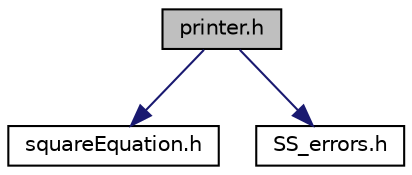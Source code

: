 digraph "printer.h"
{
 // LATEX_PDF_SIZE
  edge [fontname="Helvetica",fontsize="10",labelfontname="Helvetica",labelfontsize="10"];
  node [fontname="Helvetica",fontsize="10",shape=record];
  Node1 [label="printer.h",height=0.2,width=0.4,color="black", fillcolor="grey75", style="filled", fontcolor="black",tooltip=" "];
  Node1 -> Node2 [color="midnightblue",fontsize="10",style="solid",fontname="Helvetica"];
  Node2 [label="squareEquation.h",height=0.2,width=0.4,color="black", fillcolor="white", style="filled",URL="$squareEquation_8h.html",tooltip=" "];
  Node1 -> Node3 [color="midnightblue",fontsize="10",style="solid",fontname="Helvetica"];
  Node3 [label="SS_errors.h",height=0.2,width=0.4,color="black", fillcolor="white", style="filled",URL="$SS__errors_8h.html",tooltip=" "];
}
